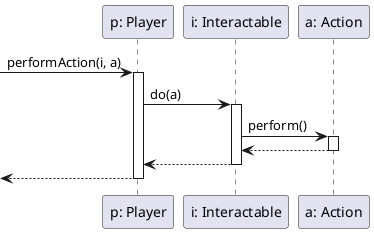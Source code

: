 @startuml performAction

participant "p: Player" as p
participant "i: Interactable" as i
participant "a: Action" as a

-> p : performAction(i, a)
activate p

p -> i : do(a)
activate i

i -> a : perform()
activate a

a --> i
deactivate a

i --> p
deactivate i

<-- p
deactivate p

@enduml